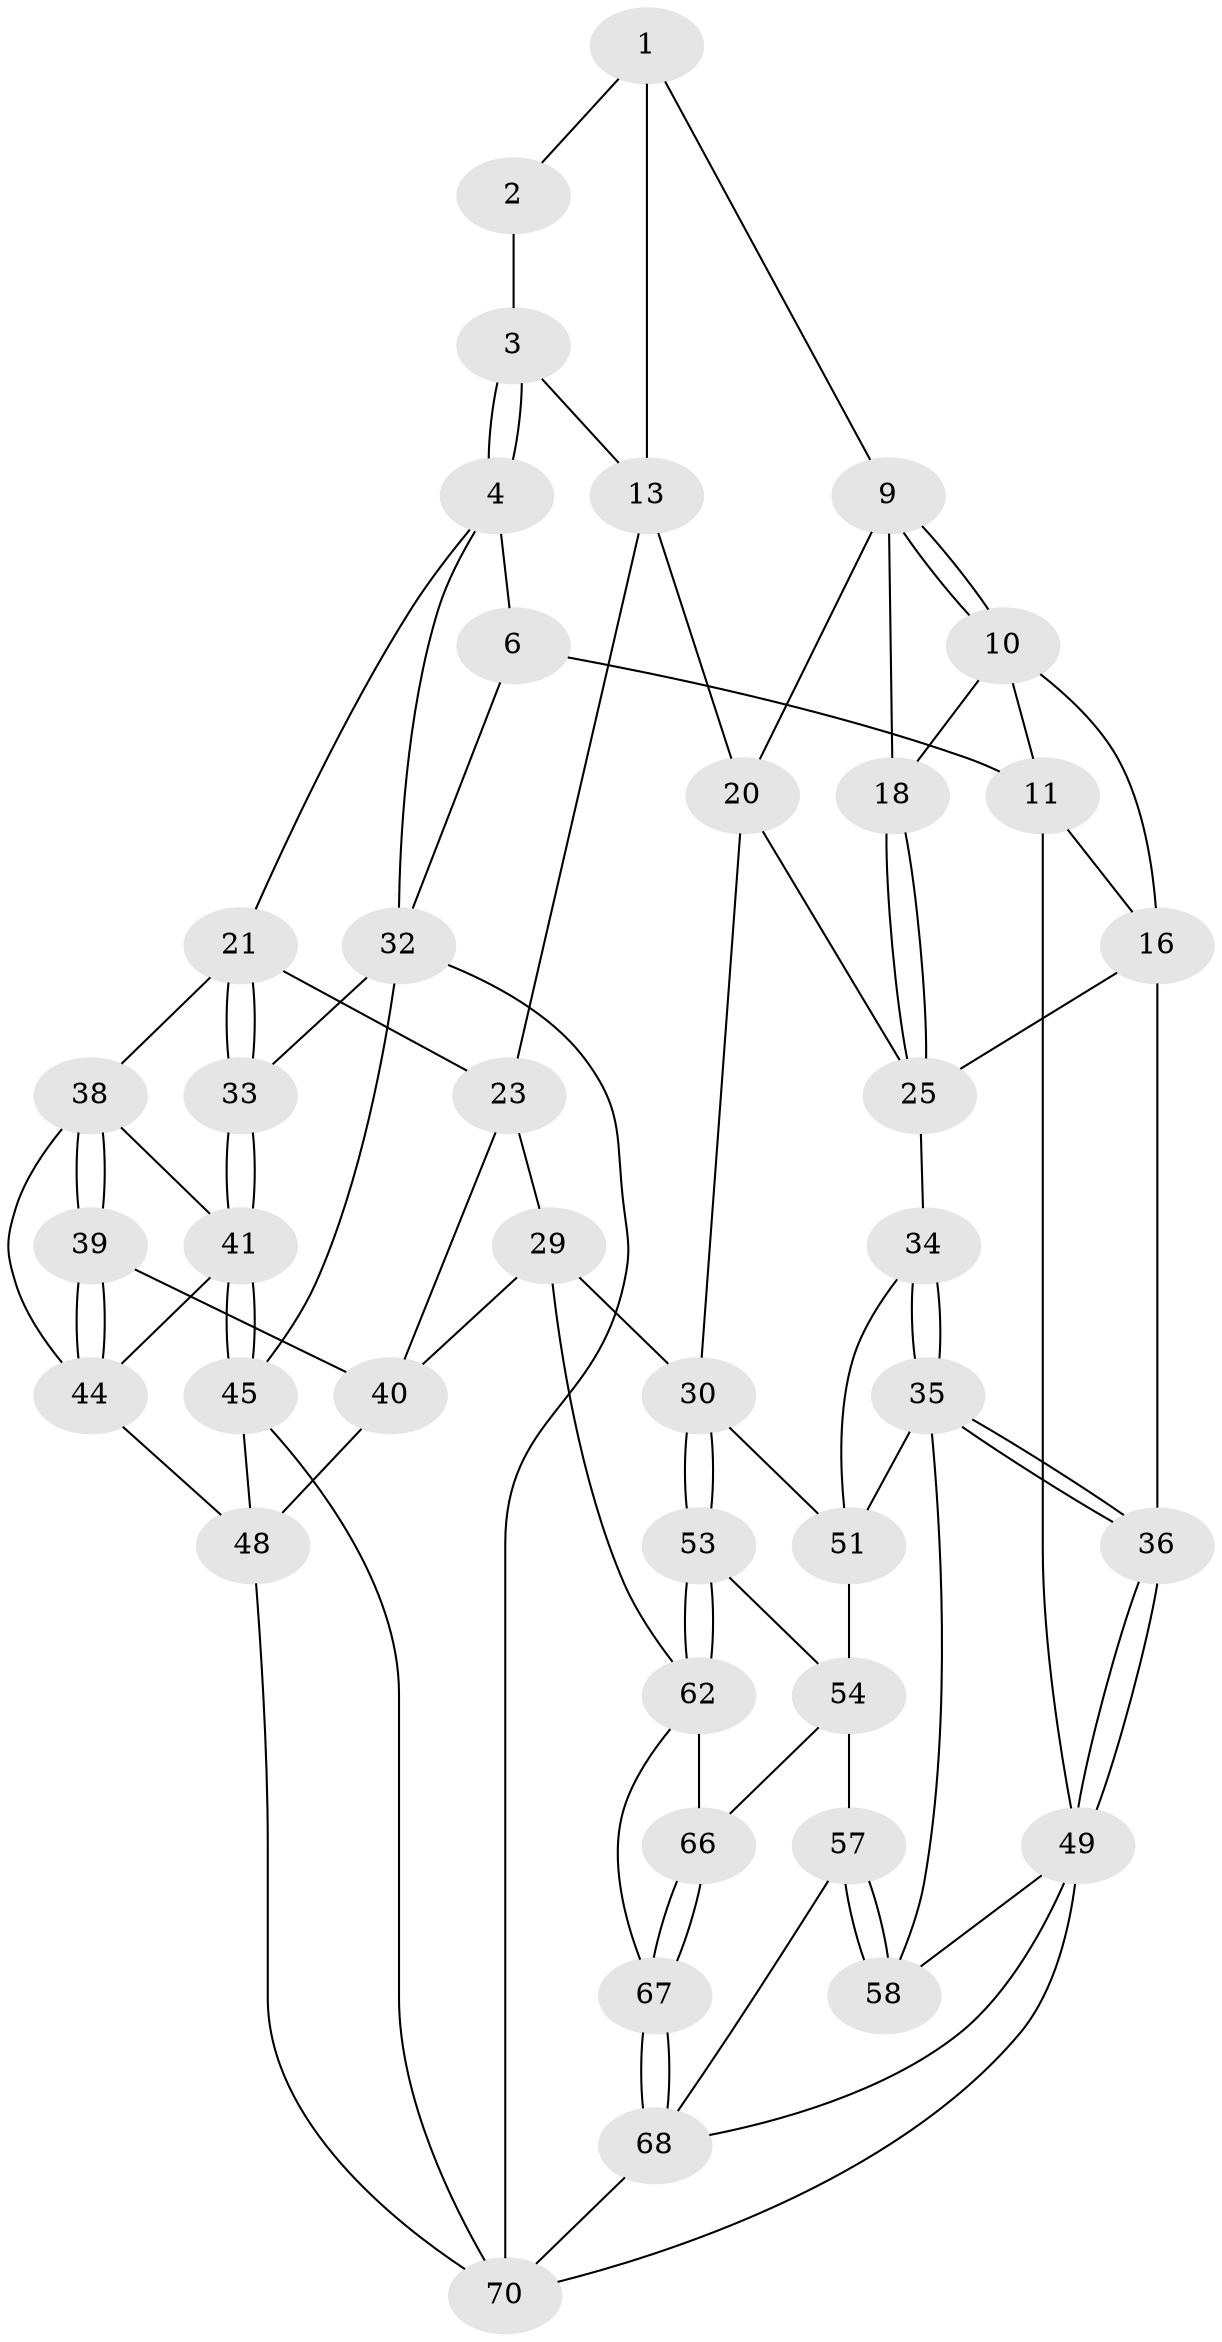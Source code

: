 // original degree distribution, {3: 0.028169014084507043, 4: 0.29577464788732394, 5: 0.4225352112676056, 6: 0.2535211267605634}
// Generated by graph-tools (version 1.1) at 2025/11/02/27/25 16:11:54]
// undirected, 40 vertices, 90 edges
graph export_dot {
graph [start="1"]
  node [color=gray90,style=filled];
  1 [pos="+0.40632596939953036+0.010720590479568031",super="+8"];
  2 [pos="+0.4339773663781642+0.046775049680547194"];
  3 [pos="+0.7773102214983866+0.0687153131613409",super="+12"];
  4 [pos="+0.9704614094472162+0",super="+5"];
  6 [pos="+1+0",super="+7"];
  9 [pos="+0.2638145422110778+0.22905099148972916",super="+17"];
  10 [pos="+0.1864304243545468+0.08031877056986056",super="+15"];
  11 [pos="+0.17514209296067046+0",super="+14"];
  13 [pos="+0.4992895456548091+0.3116791767102431",super="+19"];
  16 [pos="+0+0.09427057500958125",super="+24"];
  18 [pos="+0.09844563930377254+0.3309344040063537"];
  20 [pos="+0.31096818196059955+0.3774866126714704",super="+26"];
  21 [pos="+0.6810161850736066+0.3969115927789541",super="+22"];
  23 [pos="+0.5913270084264479+0.4075050763858349",super="+28"];
  25 [pos="+0+0.3871306322664335",super="+27"];
  29 [pos="+0.4437315707617731+0.6567830191147128",super="+60"];
  30 [pos="+0.4125690817732912+0.6474165029282403",super="+31"];
  32 [pos="+1+0.2891902050103093",super="+37"];
  33 [pos="+1+0.321495535581424"];
  34 [pos="+0.0799110044591464+0.610357952731164"];
  35 [pos="+0+0.657996085316358",super="+55"];
  36 [pos="+0+0.6613684720120662"];
  38 [pos="+0.6641620161481447+0.42081091584148866",super="+43"];
  39 [pos="+0.6400487528500667+0.6981720492121415"];
  40 [pos="+0.5921639880535846+0.6973585165992797",super="+59"];
  41 [pos="+0.8694433410487326+0.5094888791030233",super="+42"];
  44 [pos="+0.6606077338388906+0.7060693231777695",super="+46"];
  45 [pos="+1+0.7842393282243066",super="+47"];
  48 [pos="+0.7828773251722979+0.793047423027913",super="+61"];
  49 [pos="+0+0.747457612581504",super="+50"];
  51 [pos="+0.17638207226771493+0.6630494892147647",super="+52"];
  53 [pos="+0.3173446839498317+0.8006785188758144"];
  54 [pos="+0.2174561702359263+0.7046677019192619",super="+56"];
  57 [pos="+0.1400358175289256+0.8598468593654324",super="+64"];
  58 [pos="+0.08470058749251734+0.7600979000039447",super="+63"];
  62 [pos="+0.34095506663613895+0.8679211347245043",super="+65"];
  66 [pos="+0.22945318477958127+0.857815497839782"];
  67 [pos="+0.19735230972343015+1"];
  68 [pos="+0.17593975347142352+1",super="+69"];
  70 [pos="+0.5288848538680093+1",super="+71"];
  1 -- 2;
  1 -- 13;
  1 -- 9;
  2 -- 3 [weight=2];
  3 -- 4;
  3 -- 4;
  3 -- 13;
  4 -- 21;
  4 -- 32;
  4 -- 6;
  6 -- 11 [weight=2];
  6 -- 32;
  9 -- 10;
  9 -- 10;
  9 -- 18;
  9 -- 20;
  10 -- 11;
  10 -- 16;
  10 -- 18;
  11 -- 16;
  11 -- 49;
  13 -- 20;
  13 -- 23;
  16 -- 25;
  16 -- 36;
  18 -- 25;
  18 -- 25;
  20 -- 25;
  20 -- 30;
  21 -- 33;
  21 -- 33;
  21 -- 38;
  21 -- 23;
  23 -- 40;
  23 -- 29;
  25 -- 34;
  29 -- 30;
  29 -- 62;
  29 -- 40;
  30 -- 53;
  30 -- 53;
  30 -- 51;
  32 -- 33;
  32 -- 70;
  32 -- 45;
  33 -- 41;
  33 -- 41;
  34 -- 35;
  34 -- 35;
  34 -- 51;
  35 -- 36;
  35 -- 36;
  35 -- 51;
  35 -- 58;
  36 -- 49;
  36 -- 49;
  38 -- 39;
  38 -- 39;
  38 -- 41;
  38 -- 44;
  39 -- 40;
  39 -- 44;
  39 -- 44;
  40 -- 48;
  41 -- 45;
  41 -- 45;
  41 -- 44;
  44 -- 48;
  45 -- 48;
  45 -- 70;
  48 -- 70;
  49 -- 68;
  49 -- 70;
  49 -- 58;
  51 -- 54;
  53 -- 54;
  53 -- 62;
  53 -- 62;
  54 -- 57;
  54 -- 66;
  57 -- 58 [weight=2];
  57 -- 58;
  57 -- 68;
  62 -- 66;
  62 -- 67;
  66 -- 67;
  66 -- 67;
  67 -- 68;
  67 -- 68;
  68 -- 70;
}
